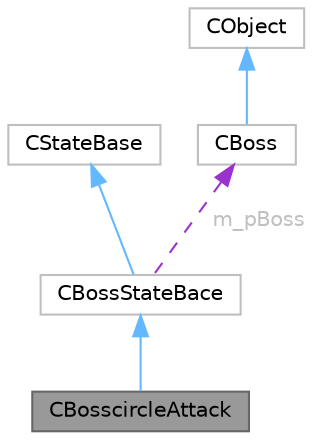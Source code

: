 digraph "CBosscircleAttack"
{
 // LATEX_PDF_SIZE
  bgcolor="transparent";
  edge [fontname=Helvetica,fontsize=10,labelfontname=Helvetica,labelfontsize=10];
  node [fontname=Helvetica,fontsize=10,shape=box,height=0.2,width=0.4];
  Node1 [id="Node000001",label="CBosscircleAttack",height=0.2,width=0.4,color="gray40", fillcolor="grey60", style="filled", fontcolor="black",tooltip=" "];
  Node2 -> Node1 [id="edge1_Node000001_Node000002",dir="back",color="steelblue1",style="solid",tooltip=" "];
  Node2 [id="Node000002",label="CBossStateBace",height=0.2,width=0.4,color="grey75", fillcolor="white", style="filled",URL="$class_c_boss_state_bace.html",tooltip=" "];
  Node3 -> Node2 [id="edge2_Node000002_Node000003",dir="back",color="steelblue1",style="solid",tooltip=" "];
  Node3 [id="Node000003",label="CStateBase",height=0.2,width=0.4,color="grey75", fillcolor="white", style="filled",URL="$class_c_state_base.html",tooltip=" "];
  Node4 -> Node2 [id="edge3_Node000002_Node000004",dir="back",color="darkorchid3",style="dashed",tooltip=" ",label=<<TABLE CELLBORDER="0" BORDER="0"><TR><TD VALIGN="top" ALIGN="LEFT" CELLPADDING="1" CELLSPACING="0">m_pBoss</TD></TR>
</TABLE>> ,fontcolor="grey" ];
  Node4 [id="Node000004",label="CBoss",height=0.2,width=0.4,color="grey75", fillcolor="white", style="filled",URL="$class_c_boss.html",tooltip=" "];
  Node5 -> Node4 [id="edge4_Node000004_Node000005",dir="back",color="steelblue1",style="solid",tooltip=" "];
  Node5 [id="Node000005",label="CObject",height=0.2,width=0.4,color="grey75", fillcolor="white", style="filled",URL="$class_c_object.html",tooltip=" "];
}
